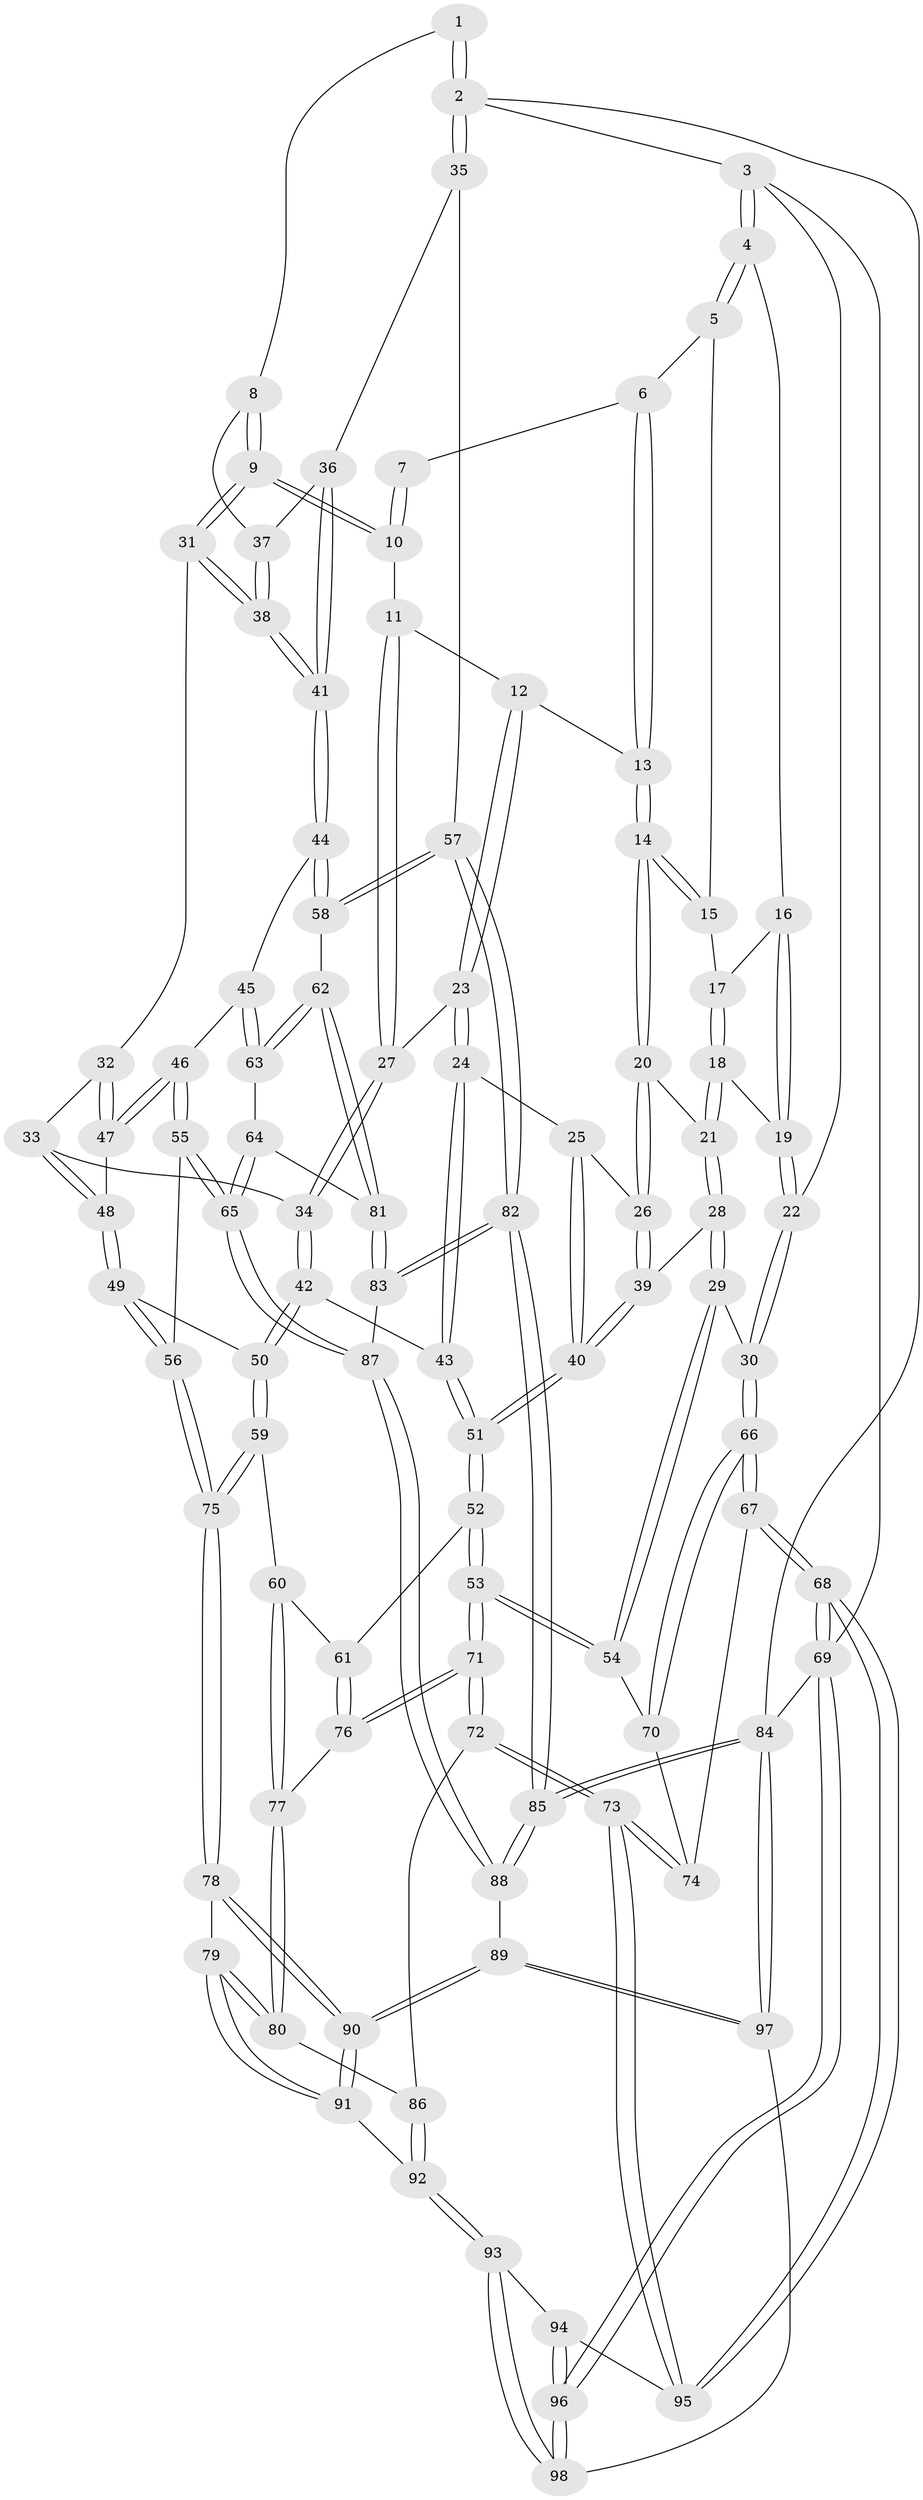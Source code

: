 // Generated by graph-tools (version 1.1) at 2025/11/02/27/25 16:11:54]
// undirected, 98 vertices, 242 edges
graph export_dot {
graph [start="1"]
  node [color=gray90,style=filled];
  1 [pos="+0.8886284084089078+0"];
  2 [pos="+1+0"];
  3 [pos="+0+0"];
  4 [pos="+0+0"];
  5 [pos="+0.2639120956443797+0"];
  6 [pos="+0.31560563865663904+0"];
  7 [pos="+0.6295653699362983+0"];
  8 [pos="+0.7724478044186794+0.1628598358120972"];
  9 [pos="+0.6991934369146254+0.18102904523086596"];
  10 [pos="+0.6407643448387365+0.13546925777264326"];
  11 [pos="+0.5259140447494731+0.15113205181444347"];
  12 [pos="+0.4730619241100915+0.13501509551318666"];
  13 [pos="+0.432374153348209+0.11294636159110483"];
  14 [pos="+0.3143195543297574+0.21134452966939837"];
  15 [pos="+0.21349604398515146+0.05637890390986111"];
  16 [pos="+0.08713196426790537+0.08265266289745052"];
  17 [pos="+0.21145768467730752+0.05901021192458602"];
  18 [pos="+0.12949598772800386+0.17866138865659745"];
  19 [pos="+0.11420864367639849+0.17052840904641076"];
  20 [pos="+0.30666290921239864+0.23123824495932016"];
  21 [pos="+0.14817045261275177+0.24732965763873377"];
  22 [pos="+0+0.038126144306205284"];
  23 [pos="+0.40866477193664213+0.319822036680205"];
  24 [pos="+0.39562669633751274+0.33444226009797745"];
  25 [pos="+0.3397236598535092+0.29634786289924053"];
  26 [pos="+0.33118030975049456+0.2861721814779386"];
  27 [pos="+0.5079582564317123+0.258038416165871"];
  28 [pos="+0.10327681845239829+0.33721236036404945"];
  29 [pos="+0.07232286596204822+0.35250381366037603"];
  30 [pos="+0+0.31369638356897805"];
  31 [pos="+0.6899632639662087+0.2649408884773469"];
  32 [pos="+0.6689621901681218+0.2935680360855168"];
  33 [pos="+0.5623401794221772+0.3459110645901798"];
  34 [pos="+0.5580184104725958+0.34747242257977623"];
  35 [pos="+1+0.10782229197494082"];
  36 [pos="+1+0.18264113319791256"];
  37 [pos="+0.879218686813984+0.175881621502025"];
  38 [pos="+0.7980915266268227+0.37017351505351"];
  39 [pos="+0.18540576125053454+0.3797551122701394"];
  40 [pos="+0.24455255915819318+0.439511918016099"];
  41 [pos="+0.8383327969046455+0.42082791558571153"];
  42 [pos="+0.4857316617914483+0.4306031462018921"];
  43 [pos="+0.399252368508373+0.34261209703447004"];
  44 [pos="+0.8389855051268603+0.4561683093422972"];
  45 [pos="+0.7812967718781028+0.4951124142071633"];
  46 [pos="+0.7710793821611224+0.4983320187097383"];
  47 [pos="+0.6756888483903788+0.451248064493081"];
  48 [pos="+0.6629852891023746+0.45501530145468144"];
  49 [pos="+0.5166345763887416+0.5178714090193415"];
  50 [pos="+0.49379714947280534+0.5080736524828612"];
  51 [pos="+0.2670763329869799+0.48340712286752113"];
  52 [pos="+0.2754771075047514+0.5421124698120734"];
  53 [pos="+0.23131212644971896+0.5699009263728573"];
  54 [pos="+0.09434456296626711+0.5405259366688325"];
  55 [pos="+0.6645646661137876+0.6700580843623087"];
  56 [pos="+0.6351920618964962+0.6599792746352496"];
  57 [pos="+1+0.4997414879343916"];
  58 [pos="+0.9978109417116926+0.5315267570278667"];
  59 [pos="+0.39862921336278506+0.5665213949370244"];
  60 [pos="+0.3958578363475228+0.5673039447997728"];
  61 [pos="+0.3490838086449644+0.5609299309651926"];
  62 [pos="+0.9287816188703275+0.6326491406610368"];
  63 [pos="+0.8343160898184839+0.6185072330214472"];
  64 [pos="+0.7946292751370485+0.6622552654659146"];
  65 [pos="+0.6799161793091196+0.6903263068803114"];
  66 [pos="+0+0.5940822122834375"];
  67 [pos="+0+0.6308023407575691"];
  68 [pos="+0+0.8308986658048942"];
  69 [pos="+0+1"];
  70 [pos="+0.06978866663329177+0.558167486351212"];
  71 [pos="+0.19754680165518115+0.7233924789888597"];
  72 [pos="+0.17727603273785952+0.7730207279004849"];
  73 [pos="+0.1438026791572502+0.8037537952890801"];
  74 [pos="+0.0788134511807887+0.6772746520386638"];
  75 [pos="+0.5047281802799476+0.738928065333663"];
  76 [pos="+0.30898485473765613+0.6952236804838295"];
  77 [pos="+0.37614865458529695+0.7399667863490303"];
  78 [pos="+0.5022870046179864+0.7430666486714486"];
  79 [pos="+0.4183434077987613+0.7859929284460911"];
  80 [pos="+0.37760596744045255+0.7518429574816836"];
  81 [pos="+0.9131464632130281+0.7254517926039391"];
  82 [pos="+1+1"];
  83 [pos="+0.9190959335283927+0.7696479340924813"];
  84 [pos="+1+1"];
  85 [pos="+1+1"];
  86 [pos="+0.2898678089474303+0.7755200114529479"];
  87 [pos="+0.7205965853582817+0.8285934489317177"];
  88 [pos="+0.7142704399971017+0.8478886070511658"];
  89 [pos="+0.6160658169037836+0.9344056749557426"];
  90 [pos="+0.6119143556916373+0.9319601654171465"];
  91 [pos="+0.41629537665203886+0.8801430065530839"];
  92 [pos="+0.3724117363313195+0.9156850986691384"];
  93 [pos="+0.3387194053392966+0.9543314961092877"];
  94 [pos="+0.14310753697906825+0.814652497933754"];
  95 [pos="+0.14109026403931998+0.8090910905847807"];
  96 [pos="+0.07118633068024877+1"];
  97 [pos="+0.5919991530169677+1"];
  98 [pos="+0.3272019690550329+1"];
  1 -- 2;
  1 -- 2;
  1 -- 8;
  2 -- 3;
  2 -- 35;
  2 -- 35;
  2 -- 84;
  3 -- 4;
  3 -- 4;
  3 -- 22;
  3 -- 69;
  4 -- 5;
  4 -- 5;
  4 -- 16;
  5 -- 6;
  5 -- 15;
  6 -- 7;
  6 -- 13;
  6 -- 13;
  7 -- 10;
  7 -- 10;
  8 -- 9;
  8 -- 9;
  8 -- 37;
  9 -- 10;
  9 -- 10;
  9 -- 31;
  9 -- 31;
  10 -- 11;
  11 -- 12;
  11 -- 27;
  11 -- 27;
  12 -- 13;
  12 -- 23;
  12 -- 23;
  13 -- 14;
  13 -- 14;
  14 -- 15;
  14 -- 15;
  14 -- 20;
  14 -- 20;
  15 -- 17;
  16 -- 17;
  16 -- 19;
  16 -- 19;
  17 -- 18;
  17 -- 18;
  18 -- 19;
  18 -- 21;
  18 -- 21;
  19 -- 22;
  19 -- 22;
  20 -- 21;
  20 -- 26;
  20 -- 26;
  21 -- 28;
  21 -- 28;
  22 -- 30;
  22 -- 30;
  23 -- 24;
  23 -- 24;
  23 -- 27;
  24 -- 25;
  24 -- 43;
  24 -- 43;
  25 -- 26;
  25 -- 40;
  25 -- 40;
  26 -- 39;
  26 -- 39;
  27 -- 34;
  27 -- 34;
  28 -- 29;
  28 -- 29;
  28 -- 39;
  29 -- 30;
  29 -- 54;
  29 -- 54;
  30 -- 66;
  30 -- 66;
  31 -- 32;
  31 -- 38;
  31 -- 38;
  32 -- 33;
  32 -- 47;
  32 -- 47;
  33 -- 34;
  33 -- 48;
  33 -- 48;
  34 -- 42;
  34 -- 42;
  35 -- 36;
  35 -- 57;
  36 -- 37;
  36 -- 41;
  36 -- 41;
  37 -- 38;
  37 -- 38;
  38 -- 41;
  38 -- 41;
  39 -- 40;
  39 -- 40;
  40 -- 51;
  40 -- 51;
  41 -- 44;
  41 -- 44;
  42 -- 43;
  42 -- 50;
  42 -- 50;
  43 -- 51;
  43 -- 51;
  44 -- 45;
  44 -- 58;
  44 -- 58;
  45 -- 46;
  45 -- 63;
  45 -- 63;
  46 -- 47;
  46 -- 47;
  46 -- 55;
  46 -- 55;
  47 -- 48;
  48 -- 49;
  48 -- 49;
  49 -- 50;
  49 -- 56;
  49 -- 56;
  50 -- 59;
  50 -- 59;
  51 -- 52;
  51 -- 52;
  52 -- 53;
  52 -- 53;
  52 -- 61;
  53 -- 54;
  53 -- 54;
  53 -- 71;
  53 -- 71;
  54 -- 70;
  55 -- 56;
  55 -- 65;
  55 -- 65;
  56 -- 75;
  56 -- 75;
  57 -- 58;
  57 -- 58;
  57 -- 82;
  57 -- 82;
  58 -- 62;
  59 -- 60;
  59 -- 75;
  59 -- 75;
  60 -- 61;
  60 -- 77;
  60 -- 77;
  61 -- 76;
  61 -- 76;
  62 -- 63;
  62 -- 63;
  62 -- 81;
  62 -- 81;
  63 -- 64;
  64 -- 65;
  64 -- 65;
  64 -- 81;
  65 -- 87;
  65 -- 87;
  66 -- 67;
  66 -- 67;
  66 -- 70;
  66 -- 70;
  67 -- 68;
  67 -- 68;
  67 -- 74;
  68 -- 69;
  68 -- 69;
  68 -- 95;
  68 -- 95;
  69 -- 96;
  69 -- 96;
  69 -- 84;
  70 -- 74;
  71 -- 72;
  71 -- 72;
  71 -- 76;
  71 -- 76;
  72 -- 73;
  72 -- 73;
  72 -- 86;
  73 -- 74;
  73 -- 74;
  73 -- 95;
  73 -- 95;
  75 -- 78;
  75 -- 78;
  76 -- 77;
  77 -- 80;
  77 -- 80;
  78 -- 79;
  78 -- 90;
  78 -- 90;
  79 -- 80;
  79 -- 80;
  79 -- 91;
  79 -- 91;
  80 -- 86;
  81 -- 83;
  81 -- 83;
  82 -- 83;
  82 -- 83;
  82 -- 85;
  82 -- 85;
  83 -- 87;
  84 -- 85;
  84 -- 85;
  84 -- 97;
  84 -- 97;
  85 -- 88;
  85 -- 88;
  86 -- 92;
  86 -- 92;
  87 -- 88;
  87 -- 88;
  88 -- 89;
  89 -- 90;
  89 -- 90;
  89 -- 97;
  89 -- 97;
  90 -- 91;
  90 -- 91;
  91 -- 92;
  92 -- 93;
  92 -- 93;
  93 -- 94;
  93 -- 98;
  93 -- 98;
  94 -- 95;
  94 -- 96;
  94 -- 96;
  96 -- 98;
  96 -- 98;
  97 -- 98;
}
